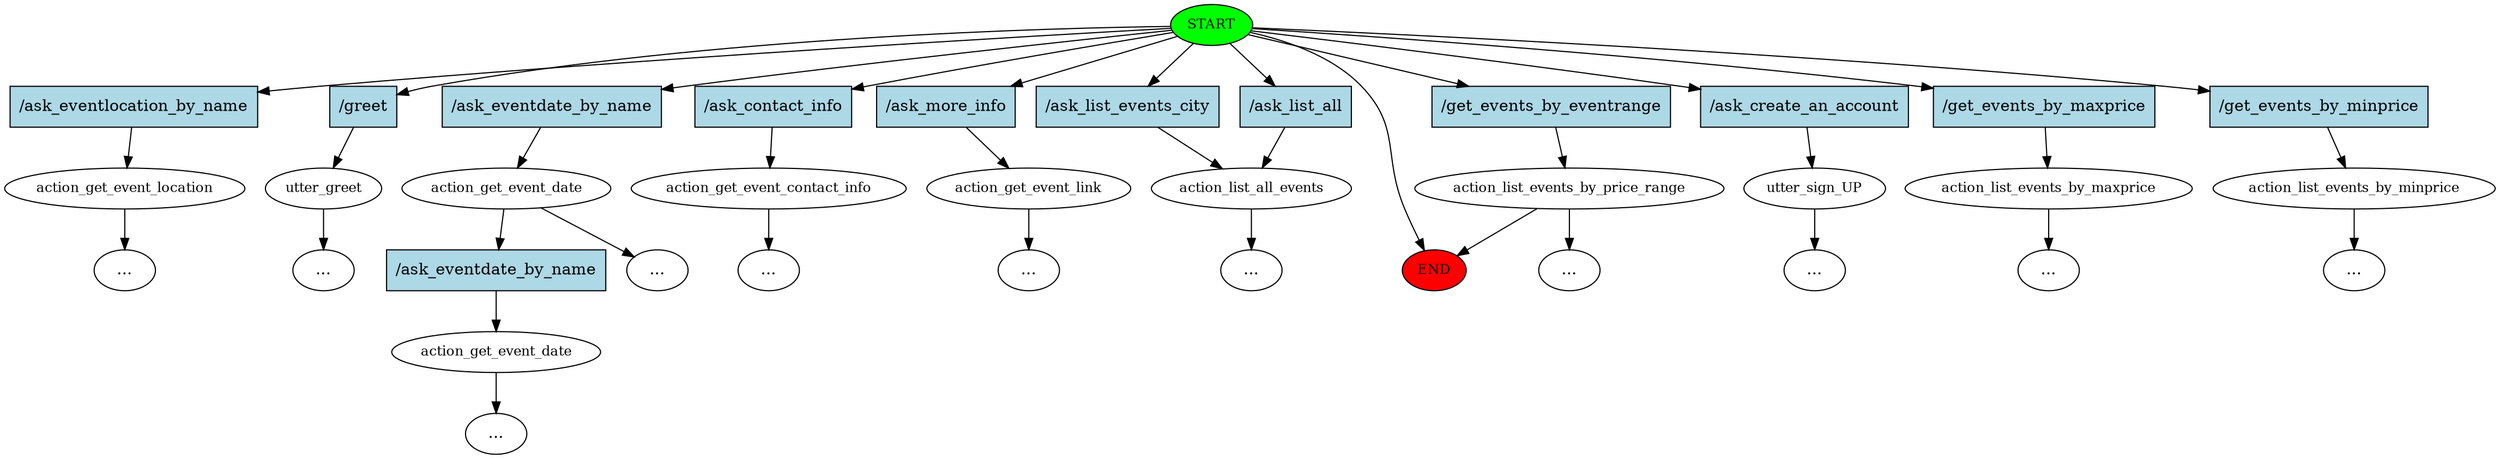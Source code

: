 digraph  {
0 [class="start active", fillcolor=green, fontsize=12, label=START, style=filled];
"-1" [class=end, fillcolor=red, fontsize=12, label=END, style=filled];
1 [class="", fontsize=12, label=action_get_event_location];
2 [class="", fontsize=12, label=utter_greet];
3 [class="", fontsize=12, label=action_get_event_date];
4 [class="", fontsize=12, label=action_get_event_contact_info];
"-6" [class=ellipsis, label="..."];
5 [class="", fontsize=12, label=action_get_event_link];
7 [class="", fontsize=12, label=action_get_event_date];
"-8" [class=ellipsis, label="..."];
8 [class="", fontsize=12, label=action_list_all_events];
"-10" [class=ellipsis, label="..."];
"-12" [class=ellipsis, label="..."];
"-13" [class=ellipsis, label="..."];
"-17" [class=ellipsis, label="..."];
17 [class="", fontsize=12, label=utter_sign_UP];
"-18" [class=ellipsis, label="..."];
18 [class="", fontsize=12, label=action_list_events_by_maxprice];
"-20" [class=ellipsis, label="..."];
20 [class="", fontsize=12, label=action_list_events_by_minprice];
"-21" [class=ellipsis, label="..."];
21 [class="active dashed", fontsize=12, label=action_list_events_by_price_range];
"-22" [class=ellipsis, label="..."];
"-26" [class=ellipsis, label="..."];
28 [class=intent, fillcolor=lightblue, label="/ask_eventlocation_by_name", shape=rect, style=filled];
29 [class=intent, fillcolor=lightblue, label="/greet", shape=rect, style=filled];
30 [class=intent, fillcolor=lightblue, label="/ask_eventdate_by_name", shape=rect, style=filled];
31 [class=intent, fillcolor=lightblue, label="/ask_contact_info", shape=rect, style=filled];
32 [class=intent, fillcolor=lightblue, label="/ask_more_info", shape=rect, style=filled];
33 [class=intent, fillcolor=lightblue, label="/ask_list_events_city", shape=rect, style=filled];
34 [class=intent, fillcolor=lightblue, label="/ask_list_all", shape=rect, style=filled];
35 [class=intent, fillcolor=lightblue, label="/ask_create_an_account", shape=rect, style=filled];
36 [class=intent, fillcolor=lightblue, label="/get_events_by_maxprice", shape=rect, style=filled];
37 [class=intent, fillcolor=lightblue, label="/get_events_by_minprice", shape=rect, style=filled];
38 [class="intent active", fillcolor=lightblue, label="/get_events_by_eventrange", shape=rect, style=filled];
39 [class=intent, fillcolor=lightblue, label="/ask_eventdate_by_name", shape=rect, style=filled];
0 -> "-1"  [class="", key=NONE, label=""];
0 -> 28  [class="", key=0];
0 -> 29  [class="", key=0];
0 -> 30  [class="", key=0];
0 -> 31  [class="", key=0];
0 -> 32  [class="", key=0];
0 -> 33  [class="", key=0];
0 -> 34  [class="", key=0];
0 -> 35  [class="", key=0];
0 -> 36  [class="", key=0];
0 -> 37  [class="", key=0];
0 -> 38  [class=active, key=0];
1 -> "-13"  [class="", key=NONE, label=""];
2 -> "-26"  [class="", key=NONE, label=""];
3 -> "-12"  [class="", key=NONE, label=""];
3 -> 39  [class="", key=0];
4 -> "-6"  [class="", key=NONE, label=""];
5 -> "-10"  [class="", key=NONE, label=""];
7 -> "-8"  [class="", key=NONE, label=""];
8 -> "-17"  [class="", key=NONE, label=""];
17 -> "-18"  [class="", key=NONE, label=""];
18 -> "-20"  [class="", key=NONE, label=""];
20 -> "-21"  [class="", key=NONE, label=""];
21 -> "-22"  [class="", key=NONE, label=""];
21 -> "-1"  [class="", key=NONE, label=""];
28 -> 1  [class="", key=0];
29 -> 2  [class="", key=0];
30 -> 3  [class="", key=0];
31 -> 4  [class="", key=0];
32 -> 5  [class="", key=0];
33 -> 8  [class="", key=0];
34 -> 8  [class="", key=0];
35 -> 17  [class="", key=0];
36 -> 18  [class="", key=0];
37 -> 20  [class="", key=0];
38 -> 21  [class=active, key=0];
39 -> 7  [class="", key=0];
}
